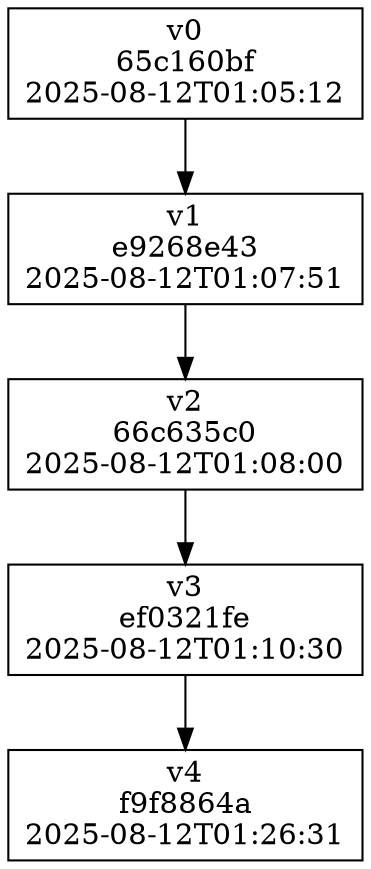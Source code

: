 digraph versions {
  rankdir=TB;
  node [shape=box];
  "65c160bfaf9e" [label="v0\n65c160bf\n2025-08-12T01:05:12"];
  "e9268e43a707" [label="v1\ne9268e43\n2025-08-12T01:07:51"];
  "65c160bfaf9e" -> "e9268e43a707";
  "66c635c05de5" [label="v2\n66c635c0\n2025-08-12T01:08:00"];
  "e9268e43a707" -> "66c635c05de5";
  "ef0321fedacf" [label="v3\nef0321fe\n2025-08-12T01:10:30"];
  "66c635c05de5" -> "ef0321fedacf";
  "f9f8864a3be1" [label="v4\nf9f8864a\n2025-08-12T01:26:31"];
  "ef0321fedacf" -> "f9f8864a3be1";
}